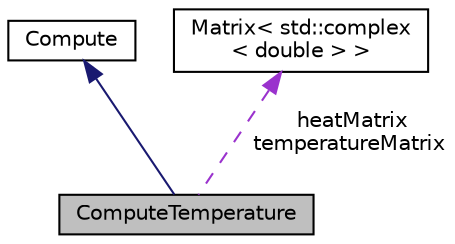 digraph "ComputeTemperature"
{
  edge [fontname="Helvetica",fontsize="10",labelfontname="Helvetica",labelfontsize="10"];
  node [fontname="Helvetica",fontsize="10",shape=record];
  Node2 [label="ComputeTemperature",height=0.2,width=0.4,color="black", fillcolor="grey75", style="filled", fontcolor="black"];
  Node3 -> Node2 [dir="back",color="midnightblue",fontsize="10",style="solid",fontname="Helvetica"];
  Node3 [label="Compute",height=0.2,width=0.4,color="black", fillcolor="white", style="filled",URL="$class_compute.html",tooltip="Base class for all compute. "];
  Node4 -> Node2 [dir="back",color="darkorchid3",fontsize="10",style="dashed",label=" heatMatrix\ntemperatureMatrix" ,fontname="Helvetica"];
  Node4 [label="Matrix\< std::complex\l\< double \> \>",height=0.2,width=0.4,color="black", fillcolor="white", style="filled",URL="$struct_matrix.html"];
}
